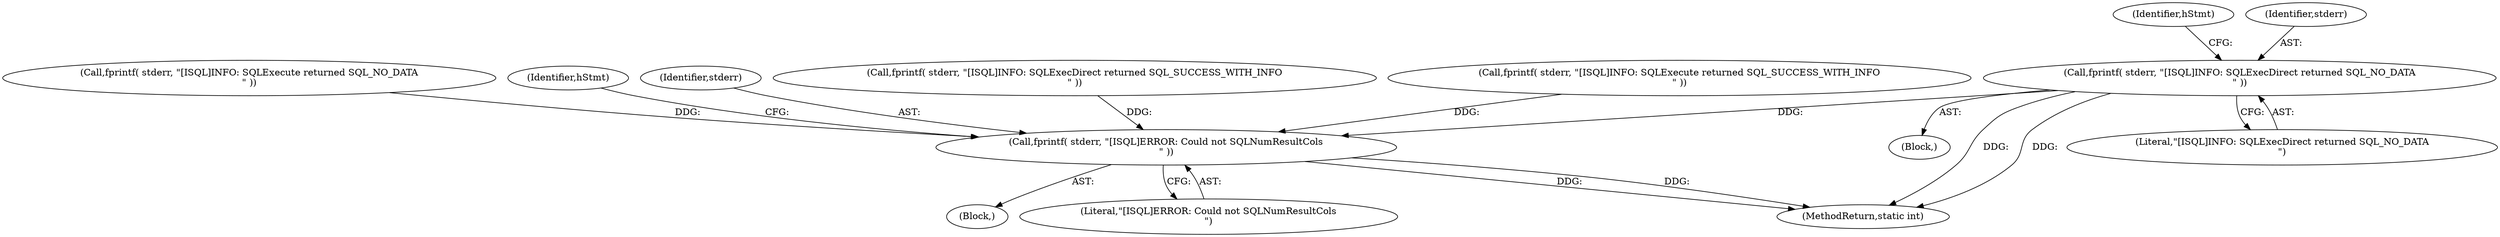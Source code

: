digraph "0_unixODBC_45ef78e037f578b15fc58938a3a3251655e71d6f#diff-d52750c7ba4e594410438569d8e2963aL24_1@API" {
"1000163" [label="(Call,fprintf( stderr, \"[ISQL]INFO: SQLExecDirect returned SQL_NO_DATA\n\" ))"];
"1000290" [label="(Call,fprintf( stderr, \"[ISQL]ERROR: Could not SQLNumResultCols\n\" ))"];
"1000236" [label="(Call,fprintf( stderr, \"[ISQL]INFO: SQLExecute returned SQL_NO_DATA\n\" ))"];
"1000294" [label="(Identifier,hStmt)"];
"1000162" [label="(Block,)"];
"1000279" [label="(Identifier,hStmt)"];
"1000283" [label="(Block,)"];
"1000164" [label="(Identifier,stderr)"];
"1000292" [label="(Literal,\"[ISQL]ERROR: Could not SQLNumResultCols\n\")"];
"1000361" [label="(MethodReturn,static int)"];
"1000291" [label="(Identifier,stderr)"];
"1000178" [label="(Call,fprintf( stderr, \"[ISQL]INFO: SQLExecDirect returned SQL_SUCCESS_WITH_INFO\n\" ))"];
"1000163" [label="(Call,fprintf( stderr, \"[ISQL]INFO: SQLExecDirect returned SQL_NO_DATA\n\" ))"];
"1000165" [label="(Literal,\"[ISQL]INFO: SQLExecDirect returned SQL_NO_DATA\n\")"];
"1000251" [label="(Call,fprintf( stderr, \"[ISQL]INFO: SQLExecute returned SQL_SUCCESS_WITH_INFO\n\" ))"];
"1000290" [label="(Call,fprintf( stderr, \"[ISQL]ERROR: Could not SQLNumResultCols\n\" ))"];
"1000163" -> "1000162"  [label="AST: "];
"1000163" -> "1000165"  [label="CFG: "];
"1000164" -> "1000163"  [label="AST: "];
"1000165" -> "1000163"  [label="AST: "];
"1000279" -> "1000163"  [label="CFG: "];
"1000163" -> "1000361"  [label="DDG: "];
"1000163" -> "1000361"  [label="DDG: "];
"1000163" -> "1000290"  [label="DDG: "];
"1000290" -> "1000283"  [label="AST: "];
"1000290" -> "1000292"  [label="CFG: "];
"1000291" -> "1000290"  [label="AST: "];
"1000292" -> "1000290"  [label="AST: "];
"1000294" -> "1000290"  [label="CFG: "];
"1000290" -> "1000361"  [label="DDG: "];
"1000290" -> "1000361"  [label="DDG: "];
"1000236" -> "1000290"  [label="DDG: "];
"1000178" -> "1000290"  [label="DDG: "];
"1000251" -> "1000290"  [label="DDG: "];
}
